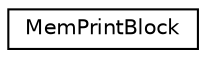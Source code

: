 digraph G
{
  edge [fontname="Helvetica",fontsize="10",labelfontname="Helvetica",labelfontsize="10"];
  node [fontname="Helvetica",fontsize="10",shape=record];
  rankdir=LR;
  Node1 [label="MemPrintBlock",height=0.2,width=0.4,color="black", fillcolor="white", style="filled",URL="$d8/d4d/structMemPrintBlock.html"];
}
